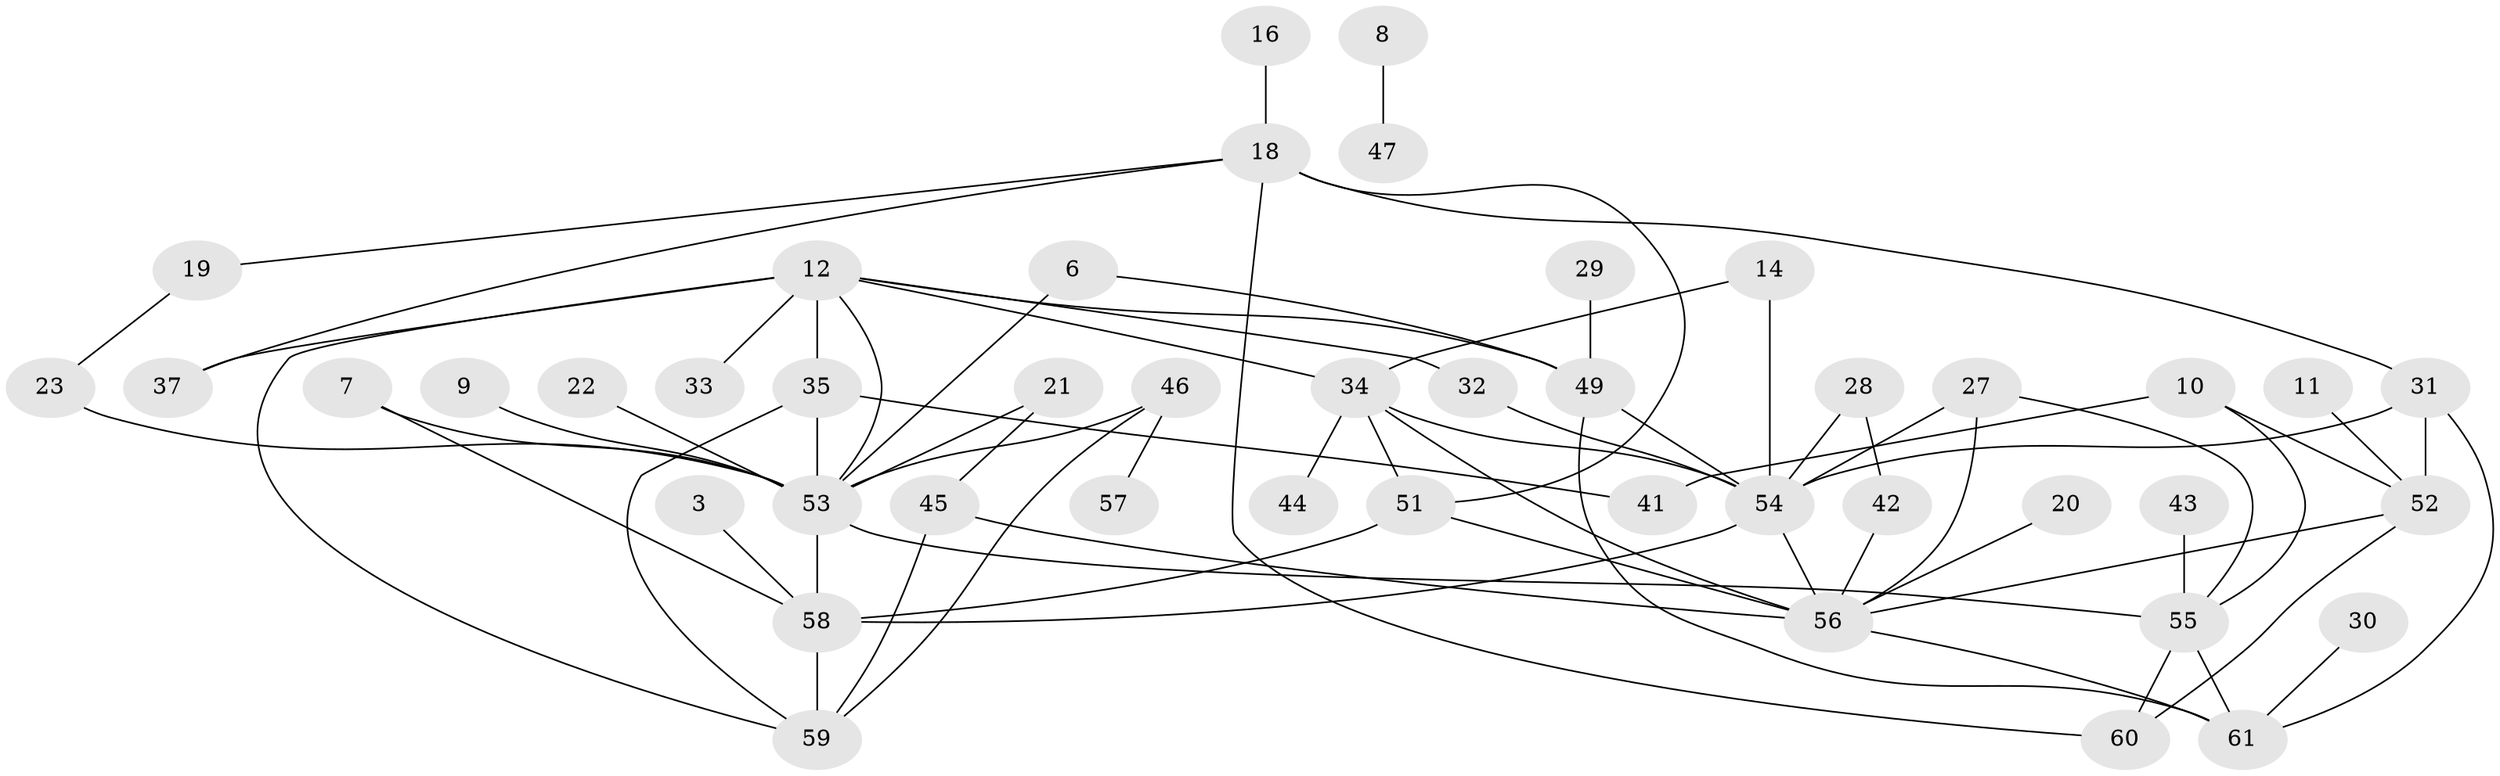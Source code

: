 // original degree distribution, {3: 0.20491803278688525, 1: 0.22950819672131148, 6: 0.01639344262295082, 0: 0.11475409836065574, 2: 0.2540983606557377, 4: 0.10655737704918032, 5: 0.07377049180327869}
// Generated by graph-tools (version 1.1) at 2025/25/03/09/25 03:25:23]
// undirected, 45 vertices, 72 edges
graph export_dot {
graph [start="1"]
  node [color=gray90,style=filled];
  3;
  6;
  7;
  8;
  9;
  10;
  11;
  12;
  14;
  16;
  18;
  19;
  20;
  21;
  22;
  23;
  27;
  28;
  29;
  30;
  31;
  32;
  33;
  34;
  35;
  37;
  41;
  42;
  43;
  44;
  45;
  46;
  47;
  49;
  51;
  52;
  53;
  54;
  55;
  56;
  57;
  58;
  59;
  60;
  61;
  3 -- 58 [weight=1.0];
  6 -- 49 [weight=1.0];
  6 -- 53 [weight=1.0];
  7 -- 53 [weight=1.0];
  7 -- 58 [weight=1.0];
  8 -- 47 [weight=1.0];
  9 -- 53 [weight=1.0];
  10 -- 41 [weight=1.0];
  10 -- 52 [weight=1.0];
  10 -- 55 [weight=1.0];
  11 -- 52 [weight=1.0];
  12 -- 32 [weight=1.0];
  12 -- 33 [weight=2.0];
  12 -- 34 [weight=1.0];
  12 -- 35 [weight=1.0];
  12 -- 37 [weight=1.0];
  12 -- 49 [weight=1.0];
  12 -- 53 [weight=1.0];
  12 -- 59 [weight=1.0];
  14 -- 34 [weight=1.0];
  14 -- 54 [weight=1.0];
  16 -- 18 [weight=1.0];
  18 -- 19 [weight=1.0];
  18 -- 31 [weight=1.0];
  18 -- 37 [weight=1.0];
  18 -- 51 [weight=1.0];
  18 -- 60 [weight=1.0];
  19 -- 23 [weight=1.0];
  20 -- 56 [weight=1.0];
  21 -- 45 [weight=1.0];
  21 -- 53 [weight=1.0];
  22 -- 53 [weight=1.0];
  23 -- 53 [weight=1.0];
  27 -- 54 [weight=1.0];
  27 -- 55 [weight=1.0];
  27 -- 56 [weight=1.0];
  28 -- 42 [weight=1.0];
  28 -- 54 [weight=1.0];
  29 -- 49 [weight=1.0];
  30 -- 61 [weight=1.0];
  31 -- 52 [weight=1.0];
  31 -- 54 [weight=2.0];
  31 -- 61 [weight=1.0];
  32 -- 54 [weight=1.0];
  34 -- 44 [weight=1.0];
  34 -- 51 [weight=1.0];
  34 -- 54 [weight=2.0];
  34 -- 56 [weight=2.0];
  35 -- 41 [weight=1.0];
  35 -- 53 [weight=1.0];
  35 -- 59 [weight=1.0];
  42 -- 56 [weight=1.0];
  43 -- 55 [weight=1.0];
  45 -- 56 [weight=1.0];
  45 -- 59 [weight=1.0];
  46 -- 53 [weight=1.0];
  46 -- 57 [weight=1.0];
  46 -- 59 [weight=1.0];
  49 -- 54 [weight=1.0];
  49 -- 61 [weight=1.0];
  51 -- 56 [weight=1.0];
  51 -- 58 [weight=1.0];
  52 -- 56 [weight=1.0];
  52 -- 60 [weight=1.0];
  53 -- 55 [weight=1.0];
  53 -- 58 [weight=1.0];
  54 -- 56 [weight=1.0];
  54 -- 58 [weight=1.0];
  55 -- 60 [weight=1.0];
  55 -- 61 [weight=1.0];
  56 -- 61 [weight=1.0];
  58 -- 59 [weight=1.0];
}
